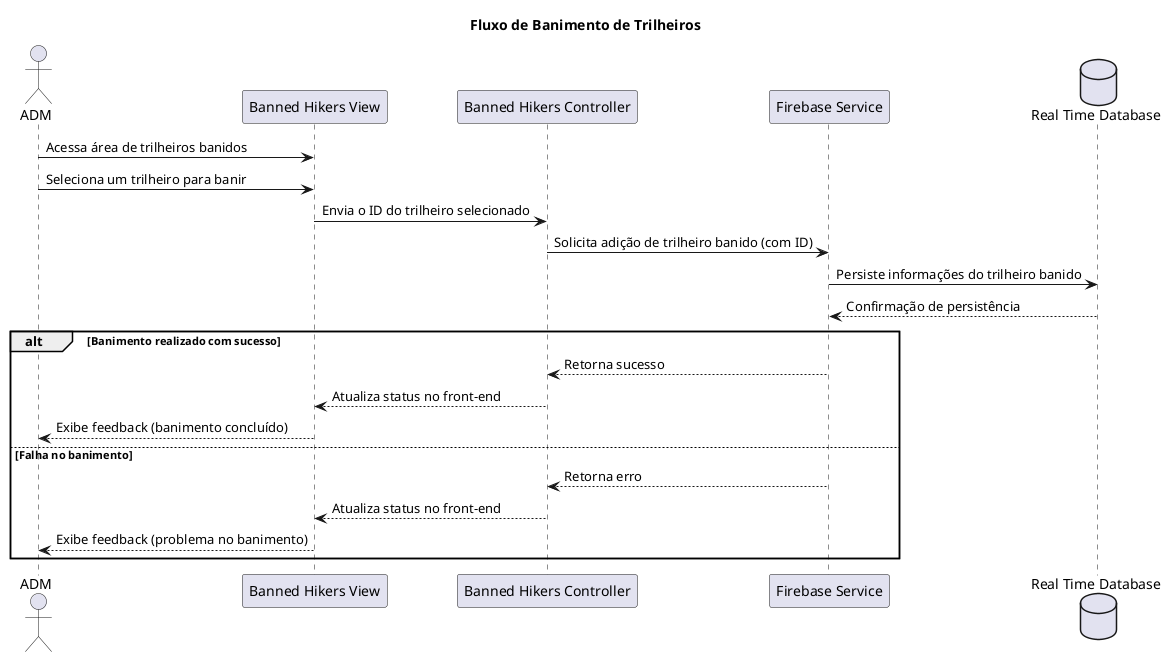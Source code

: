 @startuml pe_na_pedra_sequence_diagram_1
actor ADM as adm

participant "Banned Hikers View" as bannedHikersView
participant "Banned Hikers Controller" as bannedHikersController
participant "Firebase Service" as firebase
database "Real Time Database" as realTimeDatabase

title Fluxo de Banimento de Trilheiros

adm -> bannedHikersView : Acessa área de trilheiros banidos
adm -> bannedHikersView : Seleciona um trilheiro para banir

bannedHikersView -> bannedHikersController : Envia o ID do trilheiro selecionado

bannedHikersController -> firebase : Solicita adição de trilheiro banido (com ID)

firebase -> realTimeDatabase : Persiste informações do trilheiro banido
realTimeDatabase --> firebase : Confirmação de persistência

alt Banimento realizado com sucesso
  firebase --> bannedHikersController : Retorna sucesso
  bannedHikersController --> bannedHikersView : Atualiza status no front-end
  bannedHikersView --> adm : Exibe feedback (banimento concluído)
else Falha no banimento
  firebase --> bannedHikersController : Retorna erro
  bannedHikersController --> bannedHikersView : Atualiza status no front-end
  bannedHikersView --> adm : Exibe feedback (problema no banimento)
end
@enduml
